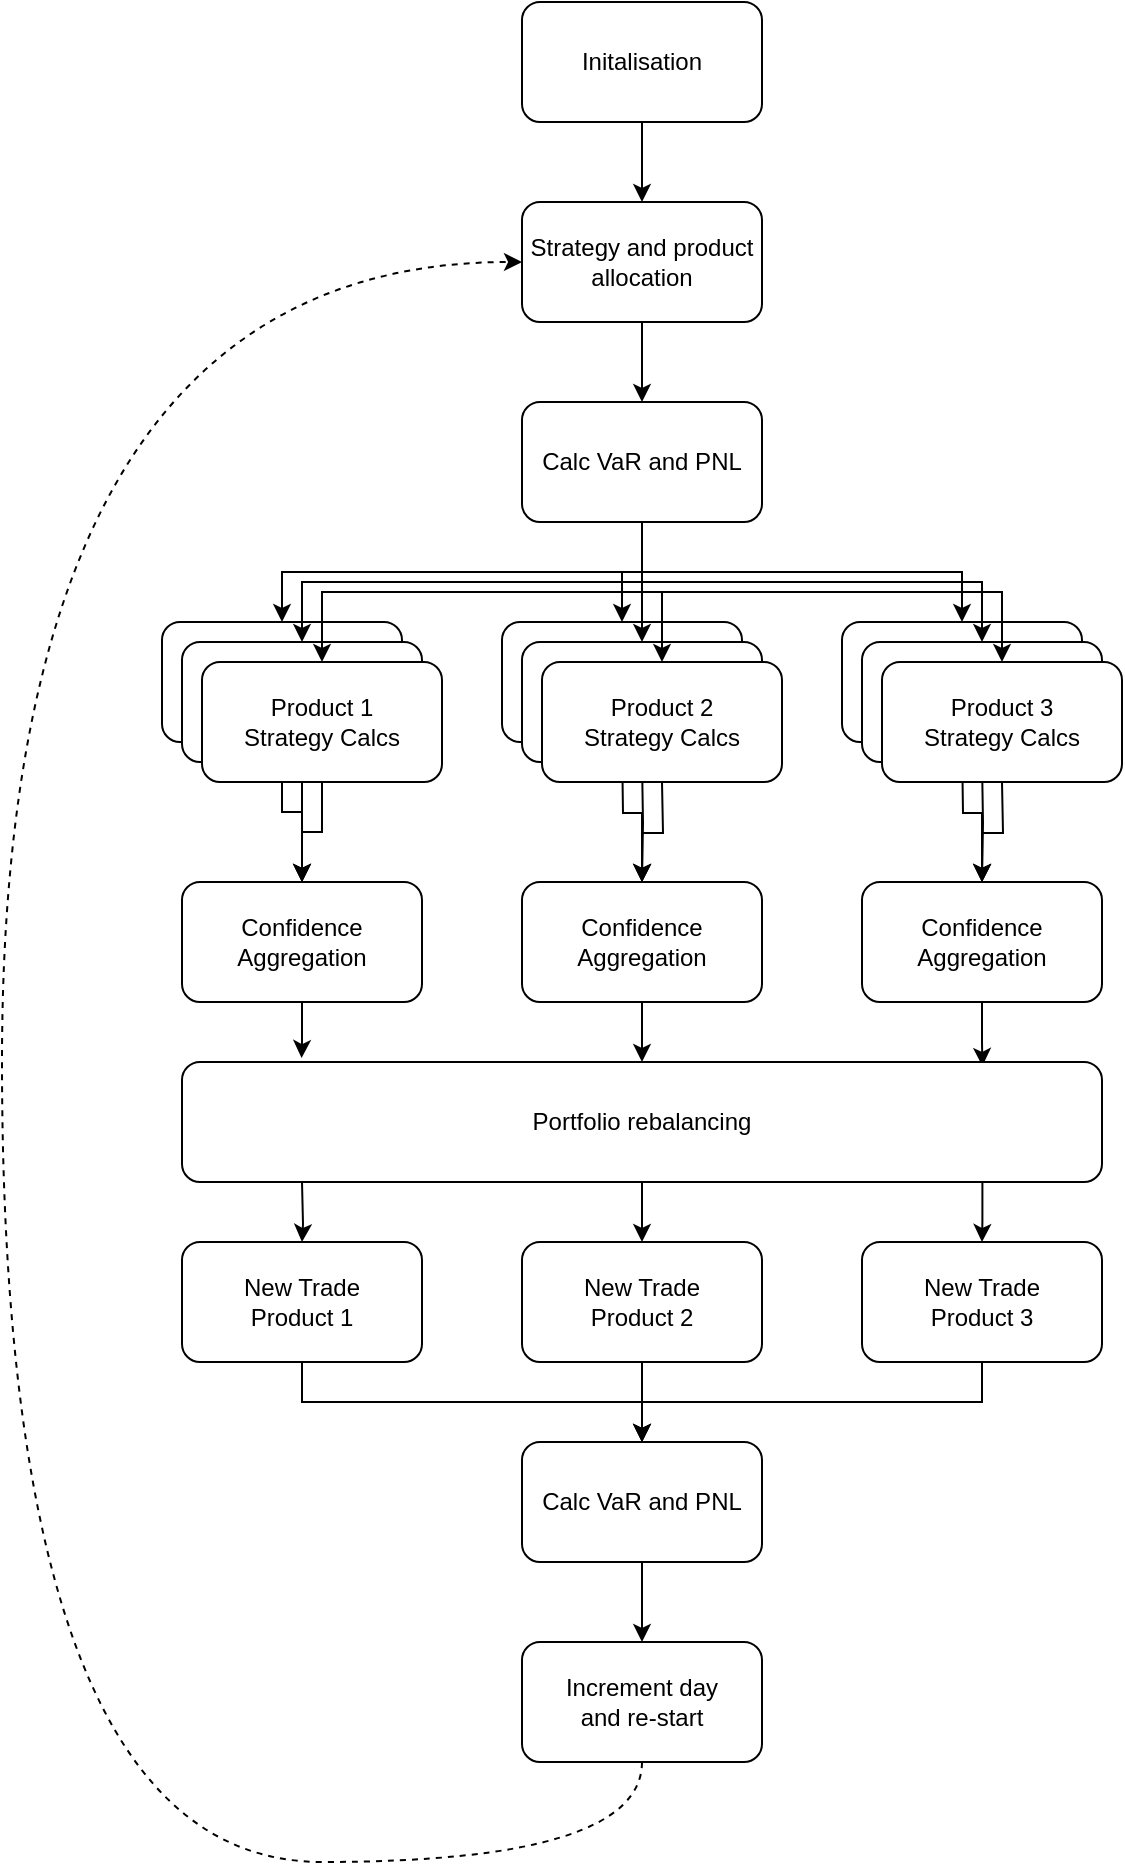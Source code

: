 <mxfile version="13.7.7" type="github">
  <diagram id="IkWc2ZGjf57PD3JHDBwn" name="Page-1">
    <mxGraphModel dx="1182" dy="732" grid="1" gridSize="10" guides="1" tooltips="1" connect="1" arrows="1" fold="1" page="1" pageScale="1" pageWidth="827" pageHeight="1169" math="0" shadow="0">
      <root>
        <mxCell id="0" />
        <mxCell id="1" parent="0" />
        <mxCell id="z_9ZXNSyzefPM_XCyMbZ-1" value="Initalisation" style="rounded=1;whiteSpace=wrap;html=1;" parent="1" vertex="1">
          <mxGeometry x="360" y="80" width="120" height="60" as="geometry" />
        </mxCell>
        <mxCell id="z_9ZXNSyzefPM_XCyMbZ-8" value="" style="edgeStyle=orthogonalEdgeStyle;rounded=0;orthogonalLoop=1;jettySize=auto;html=1;" parent="1" source="z_9ZXNSyzefPM_XCyMbZ-6" target="z_9ZXNSyzefPM_XCyMbZ-7" edge="1">
          <mxGeometry relative="1" as="geometry" />
        </mxCell>
        <mxCell id="z_9ZXNSyzefPM_XCyMbZ-6" value="Strategy and product allocation" style="rounded=1;whiteSpace=wrap;html=1;" parent="1" vertex="1">
          <mxGeometry x="360" y="180" width="120" height="60" as="geometry" />
        </mxCell>
        <mxCell id="z_9ZXNSyzefPM_XCyMbZ-4" value="" style="edgeStyle=orthogonalEdgeStyle;rounded=0;orthogonalLoop=1;jettySize=auto;html=1;entryX=0.5;entryY=0;entryDx=0;entryDy=0;" parent="1" source="z_9ZXNSyzefPM_XCyMbZ-1" target="z_9ZXNSyzefPM_XCyMbZ-6" edge="1">
          <mxGeometry relative="1" as="geometry">
            <mxPoint x="420" y="250" as="targetPoint" />
          </mxGeometry>
        </mxCell>
        <mxCell id="z_9ZXNSyzefPM_XCyMbZ-36" style="edgeStyle=orthogonalEdgeStyle;rounded=0;orthogonalLoop=1;jettySize=auto;html=1;entryX=0.5;entryY=0;entryDx=0;entryDy=0;exitX=0.5;exitY=1;exitDx=0;exitDy=0;" parent="1" source="z_9ZXNSyzefPM_XCyMbZ-7" target="z_9ZXNSyzefPM_XCyMbZ-31" edge="1">
          <mxGeometry relative="1" as="geometry" />
        </mxCell>
        <mxCell id="z_9ZXNSyzefPM_XCyMbZ-39" style="edgeStyle=orthogonalEdgeStyle;rounded=0;orthogonalLoop=1;jettySize=auto;html=1;entryX=0.5;entryY=0;entryDx=0;entryDy=0;exitX=0.5;exitY=1;exitDx=0;exitDy=0;" parent="1" source="z_9ZXNSyzefPM_XCyMbZ-7" target="z_9ZXNSyzefPM_XCyMbZ-24" edge="1">
          <mxGeometry relative="1" as="geometry" />
        </mxCell>
        <mxCell id="z_9ZXNSyzefPM_XCyMbZ-7" value="Calc VaR and PNL" style="whiteSpace=wrap;html=1;rounded=1;" parent="1" vertex="1">
          <mxGeometry x="360" y="280" width="120" height="60" as="geometry" />
        </mxCell>
        <mxCell id="z_9ZXNSyzefPM_XCyMbZ-20" style="edgeStyle=orthogonalEdgeStyle;rounded=0;orthogonalLoop=1;jettySize=auto;html=1;entryX=0.5;entryY=0;entryDx=0;entryDy=0;exitX=0.5;exitY=1;exitDx=0;exitDy=0;" parent="1" source="z_9ZXNSyzefPM_XCyMbZ-7" target="z_9ZXNSyzefPM_XCyMbZ-28" edge="1">
          <mxGeometry relative="1" as="geometry">
            <mxPoint x="390" y="370" as="sourcePoint" />
            <mxPoint x="410" y="505" as="targetPoint" />
          </mxGeometry>
        </mxCell>
        <mxCell id="z_9ZXNSyzefPM_XCyMbZ-50" style="edgeStyle=orthogonalEdgeStyle;rounded=0;orthogonalLoop=1;jettySize=auto;html=1;entryX=0.5;entryY=0;entryDx=0;entryDy=0;" parent="1" source="z_9ZXNSyzefPM_XCyMbZ-24" target="z_9ZXNSyzefPM_XCyMbZ-47" edge="1">
          <mxGeometry relative="1" as="geometry">
            <mxPoint x="260" y="550" as="targetPoint" />
          </mxGeometry>
        </mxCell>
        <mxCell id="z_9ZXNSyzefPM_XCyMbZ-24" value="Strategy 1" style="whiteSpace=wrap;html=1;rounded=1;" parent="1" vertex="1">
          <mxGeometry x="180" y="390" width="120" height="60" as="geometry" />
        </mxCell>
        <mxCell id="z_9ZXNSyzefPM_XCyMbZ-49" style="edgeStyle=orthogonalEdgeStyle;rounded=0;orthogonalLoop=1;jettySize=auto;html=1;entryX=0.5;entryY=0;entryDx=0;entryDy=0;" parent="1" source="z_9ZXNSyzefPM_XCyMbZ-25" target="z_9ZXNSyzefPM_XCyMbZ-47" edge="1">
          <mxGeometry relative="1" as="geometry" />
        </mxCell>
        <mxCell id="z_9ZXNSyzefPM_XCyMbZ-25" value="Strategy 1" style="whiteSpace=wrap;html=1;rounded=1;" parent="1" vertex="1">
          <mxGeometry x="190" y="400" width="120" height="60" as="geometry" />
        </mxCell>
        <mxCell id="z_9ZXNSyzefPM_XCyMbZ-48" value="" style="edgeStyle=orthogonalEdgeStyle;rounded=0;orthogonalLoop=1;jettySize=auto;html=1;" parent="1" source="z_9ZXNSyzefPM_XCyMbZ-26" target="z_9ZXNSyzefPM_XCyMbZ-47" edge="1">
          <mxGeometry relative="1" as="geometry" />
        </mxCell>
        <mxCell id="z_9ZXNSyzefPM_XCyMbZ-26" value="Product 1 &lt;br&gt;Strategy Calcs" style="whiteSpace=wrap;html=1;rounded=1;" parent="1" vertex="1">
          <mxGeometry x="200" y="410" width="120" height="60" as="geometry" />
        </mxCell>
        <mxCell id="z_9ZXNSyzefPM_XCyMbZ-28" value="Strategy 1" style="whiteSpace=wrap;html=1;rounded=1;" parent="1" vertex="1">
          <mxGeometry x="350" y="390" width="120" height="60" as="geometry" />
        </mxCell>
        <mxCell id="z_9ZXNSyzefPM_XCyMbZ-29" value="Strategy 1" style="whiteSpace=wrap;html=1;rounded=1;" parent="1" vertex="1">
          <mxGeometry x="360" y="400" width="120" height="60" as="geometry" />
        </mxCell>
        <mxCell id="z_9ZXNSyzefPM_XCyMbZ-31" value="Strategy 1" style="whiteSpace=wrap;html=1;rounded=1;" parent="1" vertex="1">
          <mxGeometry x="520" y="390" width="120" height="60" as="geometry" />
        </mxCell>
        <mxCell id="z_9ZXNSyzefPM_XCyMbZ-32" value="Strategy 1" style="whiteSpace=wrap;html=1;rounded=1;" parent="1" vertex="1">
          <mxGeometry x="530" y="400" width="120" height="60" as="geometry" />
        </mxCell>
        <mxCell id="z_9ZXNSyzefPM_XCyMbZ-19" style="edgeStyle=orthogonalEdgeStyle;rounded=0;orthogonalLoop=1;jettySize=auto;html=1;entryX=0.5;entryY=0;entryDx=0;entryDy=0;exitX=0.5;exitY=1;exitDx=0;exitDy=0;" parent="1" source="z_9ZXNSyzefPM_XCyMbZ-7" target="z_9ZXNSyzefPM_XCyMbZ-29" edge="1">
          <mxGeometry relative="1" as="geometry">
            <mxPoint x="420" y="460" as="sourcePoint" />
            <mxPoint x="420" y="515" as="targetPoint" />
          </mxGeometry>
        </mxCell>
        <mxCell id="z_9ZXNSyzefPM_XCyMbZ-17" style="edgeStyle=orthogonalEdgeStyle;rounded=0;orthogonalLoop=1;jettySize=auto;html=1;entryX=0.5;entryY=0;entryDx=0;entryDy=0;exitX=0.5;exitY=1;exitDx=0;exitDy=0;" parent="1" source="z_9ZXNSyzefPM_XCyMbZ-7" target="z_9ZXNSyzefPM_XCyMbZ-30" edge="1">
          <mxGeometry relative="1" as="geometry">
            <mxPoint x="430" y="470" as="sourcePoint" />
            <mxPoint x="430" y="525" as="targetPoint" />
          </mxGeometry>
        </mxCell>
        <mxCell id="z_9ZXNSyzefPM_XCyMbZ-34" style="edgeStyle=orthogonalEdgeStyle;rounded=0;orthogonalLoop=1;jettySize=auto;html=1;entryX=0.5;entryY=0;entryDx=0;entryDy=0;exitX=0.5;exitY=1;exitDx=0;exitDy=0;" parent="1" source="z_9ZXNSyzefPM_XCyMbZ-7" target="z_9ZXNSyzefPM_XCyMbZ-33" edge="1">
          <mxGeometry relative="1" as="geometry">
            <mxPoint x="490" y="440" as="sourcePoint" />
          </mxGeometry>
        </mxCell>
        <mxCell id="z_9ZXNSyzefPM_XCyMbZ-37" style="edgeStyle=orthogonalEdgeStyle;rounded=0;orthogonalLoop=1;jettySize=auto;html=1;entryX=0.5;entryY=0;entryDx=0;entryDy=0;exitX=0.5;exitY=1;exitDx=0;exitDy=0;" parent="1" source="z_9ZXNSyzefPM_XCyMbZ-7" target="z_9ZXNSyzefPM_XCyMbZ-26" edge="1">
          <mxGeometry relative="1" as="geometry" />
        </mxCell>
        <mxCell id="z_9ZXNSyzefPM_XCyMbZ-38" style="edgeStyle=orthogonalEdgeStyle;rounded=0;orthogonalLoop=1;jettySize=auto;html=1;entryX=0.5;entryY=0;entryDx=0;entryDy=0;exitX=0.5;exitY=1;exitDx=0;exitDy=0;" parent="1" source="z_9ZXNSyzefPM_XCyMbZ-7" target="z_9ZXNSyzefPM_XCyMbZ-25" edge="1">
          <mxGeometry relative="1" as="geometry" />
        </mxCell>
        <mxCell id="z_9ZXNSyzefPM_XCyMbZ-35" style="edgeStyle=orthogonalEdgeStyle;rounded=0;orthogonalLoop=1;jettySize=auto;html=1;entryX=0.5;entryY=0;entryDx=0;entryDy=0;exitX=0.5;exitY=1;exitDx=0;exitDy=0;" parent="1" source="z_9ZXNSyzefPM_XCyMbZ-7" target="z_9ZXNSyzefPM_XCyMbZ-32" edge="1">
          <mxGeometry relative="1" as="geometry">
            <mxPoint x="480" y="430" as="sourcePoint" />
          </mxGeometry>
        </mxCell>
        <mxCell id="z_9ZXNSyzefPM_XCyMbZ-60" value="" style="edgeStyle=orthogonalEdgeStyle;rounded=0;orthogonalLoop=1;jettySize=auto;html=1;entryX=0.13;entryY=-0.033;entryDx=0;entryDy=0;entryPerimeter=0;" parent="1" source="z_9ZXNSyzefPM_XCyMbZ-47" target="z_9ZXNSyzefPM_XCyMbZ-59" edge="1">
          <mxGeometry relative="1" as="geometry" />
        </mxCell>
        <mxCell id="z_9ZXNSyzefPM_XCyMbZ-47" value="Confidence&lt;br&gt;Aggregation" style="whiteSpace=wrap;html=1;rounded=1;" parent="1" vertex="1">
          <mxGeometry x="190" y="520" width="120" height="60" as="geometry" />
        </mxCell>
        <mxCell id="z_9ZXNSyzefPM_XCyMbZ-51" style="edgeStyle=orthogonalEdgeStyle;rounded=0;orthogonalLoop=1;jettySize=auto;html=1;entryX=0.5;entryY=0;entryDx=0;entryDy=0;" parent="1" target="z_9ZXNSyzefPM_XCyMbZ-54" edge="1">
          <mxGeometry relative="1" as="geometry">
            <mxPoint x="430" y="550" as="targetPoint" />
            <mxPoint x="410" y="450" as="sourcePoint" />
          </mxGeometry>
        </mxCell>
        <mxCell id="z_9ZXNSyzefPM_XCyMbZ-52" style="edgeStyle=orthogonalEdgeStyle;rounded=0;orthogonalLoop=1;jettySize=auto;html=1;entryX=0.5;entryY=0;entryDx=0;entryDy=0;" parent="1" target="z_9ZXNSyzefPM_XCyMbZ-54" edge="1">
          <mxGeometry relative="1" as="geometry">
            <mxPoint x="420" y="460" as="sourcePoint" />
          </mxGeometry>
        </mxCell>
        <mxCell id="z_9ZXNSyzefPM_XCyMbZ-53" value="" style="edgeStyle=orthogonalEdgeStyle;rounded=0;orthogonalLoop=1;jettySize=auto;html=1;" parent="1" target="z_9ZXNSyzefPM_XCyMbZ-54" edge="1">
          <mxGeometry relative="1" as="geometry">
            <mxPoint x="430" y="470" as="sourcePoint" />
          </mxGeometry>
        </mxCell>
        <mxCell id="z_9ZXNSyzefPM_XCyMbZ-61" style="edgeStyle=orthogonalEdgeStyle;rounded=0;orthogonalLoop=1;jettySize=auto;html=1;entryX=0.5;entryY=0;entryDx=0;entryDy=0;" parent="1" source="z_9ZXNSyzefPM_XCyMbZ-54" target="z_9ZXNSyzefPM_XCyMbZ-59" edge="1">
          <mxGeometry relative="1" as="geometry" />
        </mxCell>
        <mxCell id="z_9ZXNSyzefPM_XCyMbZ-54" value="Confidence&lt;br&gt;Aggregation" style="whiteSpace=wrap;html=1;rounded=1;" parent="1" vertex="1">
          <mxGeometry x="360" y="520" width="120" height="60" as="geometry" />
        </mxCell>
        <mxCell id="z_9ZXNSyzefPM_XCyMbZ-55" style="edgeStyle=orthogonalEdgeStyle;rounded=0;orthogonalLoop=1;jettySize=auto;html=1;entryX=0.5;entryY=0;entryDx=0;entryDy=0;" parent="1" target="z_9ZXNSyzefPM_XCyMbZ-58" edge="1">
          <mxGeometry relative="1" as="geometry">
            <mxPoint x="600" y="550" as="targetPoint" />
            <mxPoint x="580" y="450" as="sourcePoint" />
          </mxGeometry>
        </mxCell>
        <mxCell id="z_9ZXNSyzefPM_XCyMbZ-56" style="edgeStyle=orthogonalEdgeStyle;rounded=0;orthogonalLoop=1;jettySize=auto;html=1;entryX=0.5;entryY=0;entryDx=0;entryDy=0;" parent="1" target="z_9ZXNSyzefPM_XCyMbZ-58" edge="1">
          <mxGeometry relative="1" as="geometry">
            <mxPoint x="590" y="460" as="sourcePoint" />
          </mxGeometry>
        </mxCell>
        <mxCell id="z_9ZXNSyzefPM_XCyMbZ-57" value="" style="edgeStyle=orthogonalEdgeStyle;rounded=0;orthogonalLoop=1;jettySize=auto;html=1;" parent="1" target="z_9ZXNSyzefPM_XCyMbZ-58" edge="1">
          <mxGeometry relative="1" as="geometry">
            <mxPoint x="600" y="470" as="sourcePoint" />
          </mxGeometry>
        </mxCell>
        <mxCell id="z_9ZXNSyzefPM_XCyMbZ-62" style="edgeStyle=orthogonalEdgeStyle;rounded=0;orthogonalLoop=1;jettySize=auto;html=1;entryX=0.87;entryY=0.033;entryDx=0;entryDy=0;entryPerimeter=0;" parent="1" source="z_9ZXNSyzefPM_XCyMbZ-58" target="z_9ZXNSyzefPM_XCyMbZ-59" edge="1">
          <mxGeometry relative="1" as="geometry" />
        </mxCell>
        <mxCell id="z_9ZXNSyzefPM_XCyMbZ-58" value="Confidence&lt;br&gt;Aggregation" style="whiteSpace=wrap;html=1;rounded=1;" parent="1" vertex="1">
          <mxGeometry x="530" y="520" width="120" height="60" as="geometry" />
        </mxCell>
        <mxCell id="z_9ZXNSyzefPM_XCyMbZ-30" value="Product 2&lt;br&gt;Strategy Calcs" style="whiteSpace=wrap;html=1;rounded=1;" parent="1" vertex="1">
          <mxGeometry x="370" y="410" width="120" height="60" as="geometry" />
        </mxCell>
        <mxCell id="z_9ZXNSyzefPM_XCyMbZ-33" value="Product 3&lt;br&gt;Strategy Calcs" style="whiteSpace=wrap;html=1;rounded=1;" parent="1" vertex="1">
          <mxGeometry x="540" y="410" width="120" height="60" as="geometry" />
        </mxCell>
        <mxCell id="z_9ZXNSyzefPM_XCyMbZ-75" style="edgeStyle=orthogonalEdgeStyle;rounded=0;orthogonalLoop=1;jettySize=auto;html=1;" parent="1" target="z_9ZXNSyzefPM_XCyMbZ-72" edge="1">
          <mxGeometry relative="1" as="geometry">
            <mxPoint x="250" y="670" as="sourcePoint" />
          </mxGeometry>
        </mxCell>
        <mxCell id="z_9ZXNSyzefPM_XCyMbZ-76" style="edgeStyle=orthogonalEdgeStyle;rounded=0;orthogonalLoop=1;jettySize=auto;html=1;entryX=0.5;entryY=0;entryDx=0;entryDy=0;" parent="1" source="z_9ZXNSyzefPM_XCyMbZ-59" target="z_9ZXNSyzefPM_XCyMbZ-73" edge="1">
          <mxGeometry relative="1" as="geometry" />
        </mxCell>
        <mxCell id="z_9ZXNSyzefPM_XCyMbZ-77" style="edgeStyle=orthogonalEdgeStyle;rounded=0;orthogonalLoop=1;jettySize=auto;html=1;exitX=0.87;exitY=1;exitDx=0;exitDy=0;exitPerimeter=0;" parent="1" source="z_9ZXNSyzefPM_XCyMbZ-59" target="z_9ZXNSyzefPM_XCyMbZ-74" edge="1">
          <mxGeometry relative="1" as="geometry">
            <mxPoint x="740" y="820" as="sourcePoint" />
          </mxGeometry>
        </mxCell>
        <mxCell id="z_9ZXNSyzefPM_XCyMbZ-59" value="Portfolio rebalancing" style="whiteSpace=wrap;html=1;rounded=1;" parent="1" vertex="1">
          <mxGeometry x="190" y="610" width="460" height="60" as="geometry" />
        </mxCell>
        <mxCell id="z_9ZXNSyzefPM_XCyMbZ-80" style="edgeStyle=orthogonalEdgeStyle;rounded=0;orthogonalLoop=1;jettySize=auto;html=1;exitX=0.5;exitY=1;exitDx=0;exitDy=0;" parent="1" source="z_9ZXNSyzefPM_XCyMbZ-72" target="z_9ZXNSyzefPM_XCyMbZ-79" edge="1">
          <mxGeometry relative="1" as="geometry" />
        </mxCell>
        <mxCell id="z_9ZXNSyzefPM_XCyMbZ-72" value="New Trade&lt;br&gt;Product 1" style="whiteSpace=wrap;html=1;rounded=1;" parent="1" vertex="1">
          <mxGeometry x="190" y="700" width="120" height="60" as="geometry" />
        </mxCell>
        <mxCell id="z_9ZXNSyzefPM_XCyMbZ-81" style="edgeStyle=orthogonalEdgeStyle;rounded=0;orthogonalLoop=1;jettySize=auto;html=1;entryX=0.5;entryY=0;entryDx=0;entryDy=0;" parent="1" source="z_9ZXNSyzefPM_XCyMbZ-73" target="z_9ZXNSyzefPM_XCyMbZ-79" edge="1">
          <mxGeometry relative="1" as="geometry" />
        </mxCell>
        <mxCell id="z_9ZXNSyzefPM_XCyMbZ-73" value="New Trade&lt;br&gt;Product 2" style="whiteSpace=wrap;html=1;rounded=1;" parent="1" vertex="1">
          <mxGeometry x="360" y="700" width="120" height="60" as="geometry" />
        </mxCell>
        <mxCell id="z_9ZXNSyzefPM_XCyMbZ-82" style="edgeStyle=orthogonalEdgeStyle;rounded=0;orthogonalLoop=1;jettySize=auto;html=1;entryX=0.5;entryY=0;entryDx=0;entryDy=0;exitX=0.5;exitY=1;exitDx=0;exitDy=0;" parent="1" source="z_9ZXNSyzefPM_XCyMbZ-74" target="z_9ZXNSyzefPM_XCyMbZ-79" edge="1">
          <mxGeometry relative="1" as="geometry" />
        </mxCell>
        <mxCell id="z_9ZXNSyzefPM_XCyMbZ-74" value="New Trade&lt;br&gt;Product 3" style="whiteSpace=wrap;html=1;rounded=1;" parent="1" vertex="1">
          <mxGeometry x="530" y="700" width="120" height="60" as="geometry" />
        </mxCell>
        <mxCell id="z_9ZXNSyzefPM_XCyMbZ-84" value="" style="edgeStyle=orthogonalEdgeStyle;rounded=0;orthogonalLoop=1;jettySize=auto;html=1;" parent="1" source="z_9ZXNSyzefPM_XCyMbZ-79" target="z_9ZXNSyzefPM_XCyMbZ-83" edge="1">
          <mxGeometry relative="1" as="geometry" />
        </mxCell>
        <mxCell id="z_9ZXNSyzefPM_XCyMbZ-79" value="Calc VaR and PNL" style="whiteSpace=wrap;html=1;rounded=1;" parent="1" vertex="1">
          <mxGeometry x="360" y="800" width="120" height="60" as="geometry" />
        </mxCell>
        <mxCell id="z_9ZXNSyzefPM_XCyMbZ-85" style="edgeStyle=orthogonalEdgeStyle;rounded=0;orthogonalLoop=1;jettySize=auto;html=1;entryX=0;entryY=0.5;entryDx=0;entryDy=0;curved=1;exitX=0.5;exitY=1;exitDx=0;exitDy=0;dashed=1;" parent="1" source="z_9ZXNSyzefPM_XCyMbZ-83" target="z_9ZXNSyzefPM_XCyMbZ-6" edge="1">
          <mxGeometry relative="1" as="geometry">
            <Array as="points">
              <mxPoint x="420" y="1010" />
              <mxPoint x="100" y="1010" />
              <mxPoint x="100" y="210" />
            </Array>
          </mxGeometry>
        </mxCell>
        <mxCell id="z_9ZXNSyzefPM_XCyMbZ-83" value="Increment day &lt;br&gt;and re-start" style="whiteSpace=wrap;html=1;rounded=1;" parent="1" vertex="1">
          <mxGeometry x="360" y="900" width="120" height="60" as="geometry" />
        </mxCell>
      </root>
    </mxGraphModel>
  </diagram>
</mxfile>
